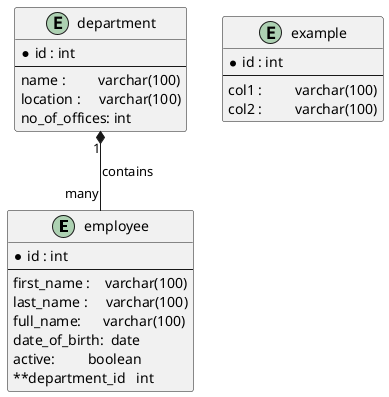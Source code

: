 @startuml
entity employee{
  *id : int
  --
  first_name :    varchar(100)
  last_name :     varchar(100)
  full_name:      varchar(100)
  date_of_birth:  date
  active:         boolean
  **department_id   int
}

entity department{
  *id : int
  --
  name :         varchar(100)
  location :     varchar(100)
  no_of_offices: int
}

entity example{
  *id : int
  --
  col1 :         varchar(100)
  col2 :         varchar(100)
}

department "1" *-- "many" employee : contains

@enduml